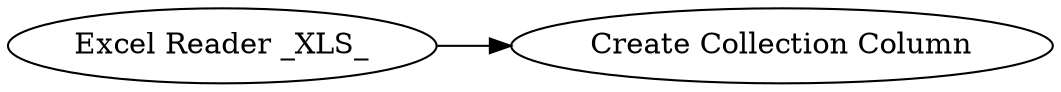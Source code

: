 digraph {
	1 -> 2
	1 [label="Excel Reader _XLS_"]
	2 [label="Create Collection Column"]
	rankdir=LR
}
